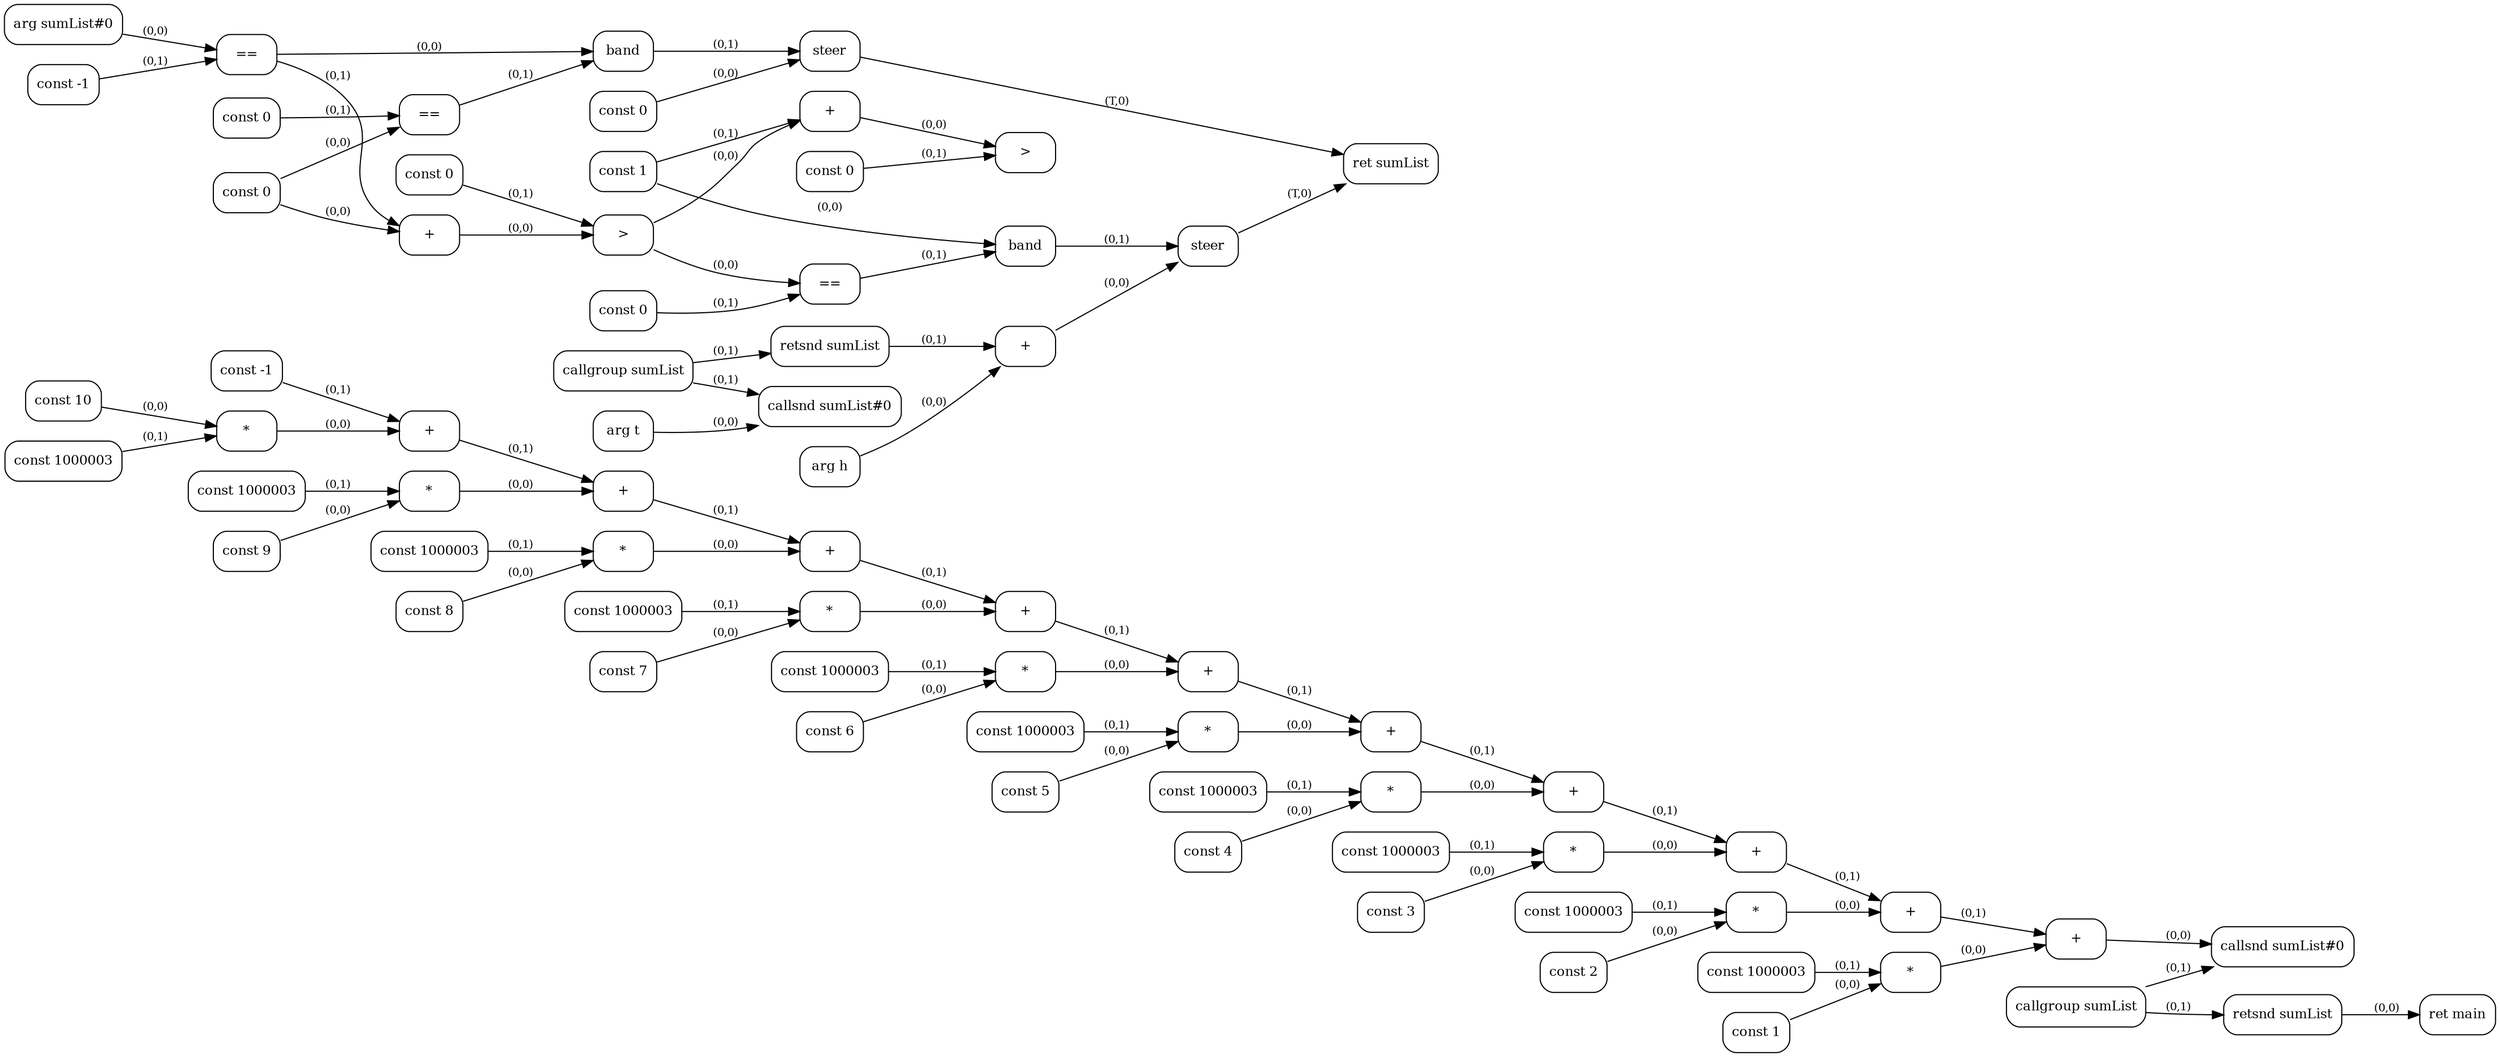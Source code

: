 digraph G {
  rankdir=LR;
  node [shape=box, style=rounded, fontsize=12];
  n0 [label="const -1"];
  n1 [label="const 1"];
  n2 [label="const 2"];
  n3 [label="const 3"];
  n4 [label="const 4"];
  n5 [label="const 5"];
  n6 [label="const 6"];
  n7 [label="const 7"];
  n8 [label="const 8"];
  n9 [label="const 9"];
  n10 [label="const 10"];
  n11 [label="const 1000003"];
  n12 [label="*"];
  n13 [label="+"];
  n14 [label="const 1000003"];
  n15 [label="*"];
  n16 [label="+"];
  n17 [label="const 1000003"];
  n18 [label="*"];
  n19 [label="+"];
  n20 [label="const 1000003"];
  n21 [label="*"];
  n22 [label="+"];
  n23 [label="const 1000003"];
  n24 [label="*"];
  n25 [label="+"];
  n26 [label="const 1000003"];
  n27 [label="*"];
  n28 [label="+"];
  n29 [label="const 1000003"];
  n30 [label="*"];
  n31 [label="+"];
  n32 [label="const 1000003"];
  n33 [label="*"];
  n34 [label="+"];
  n35 [label="const 1000003"];
  n36 [label="*"];
  n37 [label="+"];
  n38 [label="const 1000003"];
  n39 [label="*"];
  n40 [label="+"];
  n41 [label="callgroup sumList"];
  n42 [label="callsnd sumList#0"];
  n43 [label="retsnd sumList"];
  n44 [label="ret main"];
  n45 [label="arg sumList#0"];
  n46 [label="const 0"];
  n47 [label="const -1"];
  n48 [label="=="];
  n49 [label="const 0"];
  n50 [label="=="];
  n51 [label="band"];
  n52 [label="const 0"];
  n53 [label="steer"];
  n54 [label="+"];
  n55 [label="const 0"];
  n56 [label=">"];
  n57 [label="const 1"];
  n58 [label="const 0"];
  n59 [label="=="];
  n60 [label="band"];
  n61 [label="arg h"];
  n62 [label="arg t"];
  n63 [label="callgroup sumList"];
  n64 [label="callsnd sumList#0"];
  n65 [label="retsnd sumList"];
  n66 [label="+"];
  n67 [label="steer"];
  n68 [label="+"];
  n69 [label="const 0"];
  n70 [label=">"];
  n71 [label="ret sumList"];
  n10 -> n12 [label="(0,0)", fontsize=10];
  n11 -> n12 [label="(0,1)", fontsize=10];
  n12 -> n13 [label="(0,0)", fontsize=10];
  n0 -> n13 [label="(0,1)", fontsize=10];
  n9 -> n15 [label="(0,0)", fontsize=10];
  n14 -> n15 [label="(0,1)", fontsize=10];
  n15 -> n16 [label="(0,0)", fontsize=10];
  n13 -> n16 [label="(0,1)", fontsize=10];
  n8 -> n18 [label="(0,0)", fontsize=10];
  n17 -> n18 [label="(0,1)", fontsize=10];
  n18 -> n19 [label="(0,0)", fontsize=10];
  n16 -> n19 [label="(0,1)", fontsize=10];
  n7 -> n21 [label="(0,0)", fontsize=10];
  n20 -> n21 [label="(0,1)", fontsize=10];
  n21 -> n22 [label="(0,0)", fontsize=10];
  n19 -> n22 [label="(0,1)", fontsize=10];
  n6 -> n24 [label="(0,0)", fontsize=10];
  n23 -> n24 [label="(0,1)", fontsize=10];
  n24 -> n25 [label="(0,0)", fontsize=10];
  n22 -> n25 [label="(0,1)", fontsize=10];
  n5 -> n27 [label="(0,0)", fontsize=10];
  n26 -> n27 [label="(0,1)", fontsize=10];
  n27 -> n28 [label="(0,0)", fontsize=10];
  n25 -> n28 [label="(0,1)", fontsize=10];
  n4 -> n30 [label="(0,0)", fontsize=10];
  n29 -> n30 [label="(0,1)", fontsize=10];
  n30 -> n31 [label="(0,0)", fontsize=10];
  n28 -> n31 [label="(0,1)", fontsize=10];
  n3 -> n33 [label="(0,0)", fontsize=10];
  n32 -> n33 [label="(0,1)", fontsize=10];
  n33 -> n34 [label="(0,0)", fontsize=10];
  n31 -> n34 [label="(0,1)", fontsize=10];
  n2 -> n36 [label="(0,0)", fontsize=10];
  n35 -> n36 [label="(0,1)", fontsize=10];
  n36 -> n37 [label="(0,0)", fontsize=10];
  n34 -> n37 [label="(0,1)", fontsize=10];
  n1 -> n39 [label="(0,0)", fontsize=10];
  n38 -> n39 [label="(0,1)", fontsize=10];
  n39 -> n40 [label="(0,0)", fontsize=10];
  n37 -> n40 [label="(0,1)", fontsize=10];
  n40 -> n42 [label="(0,0)", fontsize=10];
  n41 -> n42 [label="(0,1)", fontsize=10];
  n41 -> n43 [label="(0,1)", fontsize=10];
  n43 -> n44 [label="(0,0)", fontsize=10];
  n45 -> n48 [label="(0,0)", fontsize=10];
  n47 -> n48 [label="(0,1)", fontsize=10];
  n46 -> n50 [label="(0,0)", fontsize=10];
  n49 -> n50 [label="(0,1)", fontsize=10];
  n48 -> n51 [label="(0,0)", fontsize=10];
  n50 -> n51 [label="(0,1)", fontsize=10];
  n52 -> n53 [label="(0,0)", fontsize=10];
  n51 -> n53 [label="(0,1)", fontsize=10];
  n46 -> n54 [label="(0,0)", fontsize=10];
  n48 -> n54 [label="(0,1)", fontsize=10];
  n54 -> n56 [label="(0,0)", fontsize=10];
  n55 -> n56 [label="(0,1)", fontsize=10];
  n56 -> n59 [label="(0,0)", fontsize=10];
  n58 -> n59 [label="(0,1)", fontsize=10];
  n57 -> n60 [label="(0,0)", fontsize=10];
  n59 -> n60 [label="(0,1)", fontsize=10];
  n62 -> n64 [label="(0,0)", fontsize=10];
  n63 -> n64 [label="(0,1)", fontsize=10];
  n63 -> n65 [label="(0,1)", fontsize=10];
  n61 -> n66 [label="(0,0)", fontsize=10];
  n65 -> n66 [label="(0,1)", fontsize=10];
  n66 -> n67 [label="(0,0)", fontsize=10];
  n60 -> n67 [label="(0,1)", fontsize=10];
  n56 -> n68 [label="(0,0)", fontsize=10];
  n57 -> n68 [label="(0,1)", fontsize=10];
  n68 -> n70 [label="(0,0)", fontsize=10];
  n69 -> n70 [label="(0,1)", fontsize=10];
  n53 -> n71 [label="(T,0)", fontsize=10];
  n67 -> n71 [label="(T,0)", fontsize=10];
}
